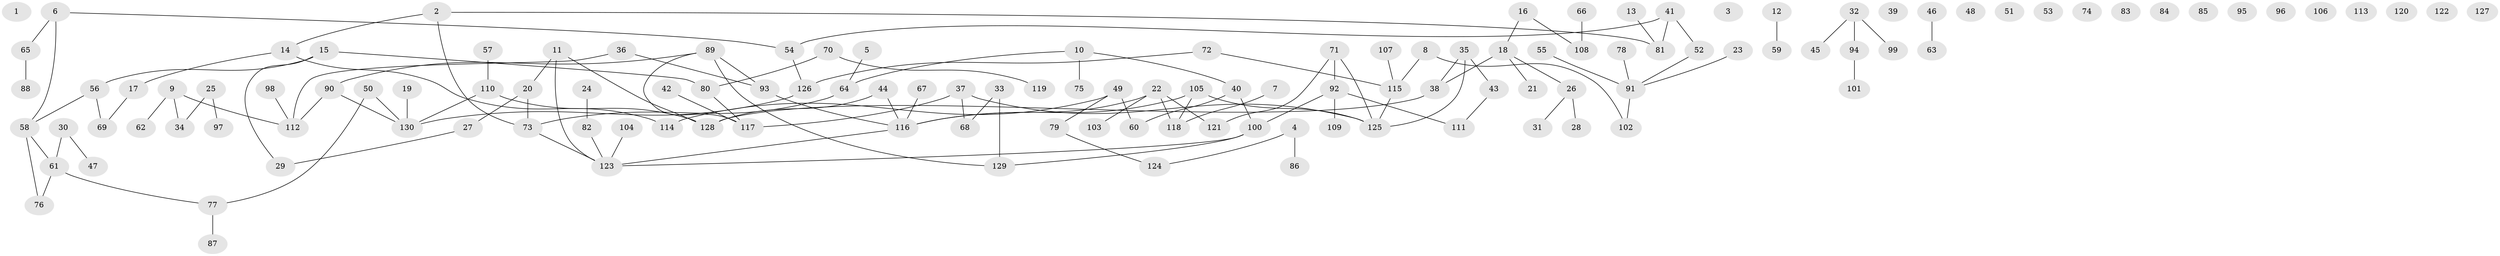 // Generated by graph-tools (version 1.1) at 2025/13/03/09/25 04:13:04]
// undirected, 130 vertices, 131 edges
graph export_dot {
graph [start="1"]
  node [color=gray90,style=filled];
  1;
  2;
  3;
  4;
  5;
  6;
  7;
  8;
  9;
  10;
  11;
  12;
  13;
  14;
  15;
  16;
  17;
  18;
  19;
  20;
  21;
  22;
  23;
  24;
  25;
  26;
  27;
  28;
  29;
  30;
  31;
  32;
  33;
  34;
  35;
  36;
  37;
  38;
  39;
  40;
  41;
  42;
  43;
  44;
  45;
  46;
  47;
  48;
  49;
  50;
  51;
  52;
  53;
  54;
  55;
  56;
  57;
  58;
  59;
  60;
  61;
  62;
  63;
  64;
  65;
  66;
  67;
  68;
  69;
  70;
  71;
  72;
  73;
  74;
  75;
  76;
  77;
  78;
  79;
  80;
  81;
  82;
  83;
  84;
  85;
  86;
  87;
  88;
  89;
  90;
  91;
  92;
  93;
  94;
  95;
  96;
  97;
  98;
  99;
  100;
  101;
  102;
  103;
  104;
  105;
  106;
  107;
  108;
  109;
  110;
  111;
  112;
  113;
  114;
  115;
  116;
  117;
  118;
  119;
  120;
  121;
  122;
  123;
  124;
  125;
  126;
  127;
  128;
  129;
  130;
  2 -- 14;
  2 -- 73;
  2 -- 81;
  4 -- 86;
  4 -- 124;
  5 -- 64;
  6 -- 54;
  6 -- 58;
  6 -- 65;
  7 -- 118;
  8 -- 102;
  8 -- 115;
  9 -- 34;
  9 -- 62;
  9 -- 112;
  10 -- 40;
  10 -- 64;
  10 -- 75;
  11 -- 20;
  11 -- 123;
  11 -- 128;
  12 -- 59;
  13 -- 81;
  14 -- 17;
  14 -- 114;
  15 -- 29;
  15 -- 56;
  15 -- 80;
  16 -- 18;
  16 -- 108;
  17 -- 69;
  18 -- 21;
  18 -- 26;
  18 -- 38;
  19 -- 130;
  20 -- 27;
  20 -- 73;
  22 -- 103;
  22 -- 116;
  22 -- 118;
  22 -- 121;
  23 -- 91;
  24 -- 82;
  25 -- 34;
  25 -- 97;
  26 -- 28;
  26 -- 31;
  27 -- 29;
  30 -- 47;
  30 -- 61;
  32 -- 45;
  32 -- 94;
  32 -- 99;
  33 -- 68;
  33 -- 129;
  35 -- 38;
  35 -- 43;
  35 -- 125;
  36 -- 93;
  36 -- 112;
  37 -- 68;
  37 -- 117;
  37 -- 125;
  38 -- 128;
  40 -- 60;
  40 -- 100;
  41 -- 52;
  41 -- 54;
  41 -- 81;
  42 -- 117;
  43 -- 111;
  44 -- 116;
  44 -- 128;
  46 -- 63;
  49 -- 60;
  49 -- 79;
  49 -- 114;
  50 -- 77;
  50 -- 130;
  52 -- 91;
  54 -- 126;
  55 -- 91;
  56 -- 58;
  56 -- 69;
  57 -- 110;
  58 -- 61;
  58 -- 76;
  61 -- 76;
  61 -- 77;
  64 -- 73;
  65 -- 88;
  66 -- 108;
  67 -- 116;
  70 -- 80;
  70 -- 119;
  71 -- 92;
  71 -- 121;
  71 -- 125;
  72 -- 115;
  72 -- 126;
  73 -- 123;
  77 -- 87;
  78 -- 91;
  79 -- 124;
  80 -- 117;
  82 -- 123;
  89 -- 90;
  89 -- 93;
  89 -- 117;
  89 -- 129;
  90 -- 112;
  90 -- 130;
  91 -- 102;
  92 -- 100;
  92 -- 109;
  92 -- 111;
  93 -- 116;
  94 -- 101;
  98 -- 112;
  100 -- 123;
  100 -- 129;
  104 -- 123;
  105 -- 116;
  105 -- 118;
  105 -- 125;
  107 -- 115;
  110 -- 128;
  110 -- 130;
  115 -- 125;
  116 -- 123;
  126 -- 130;
}
